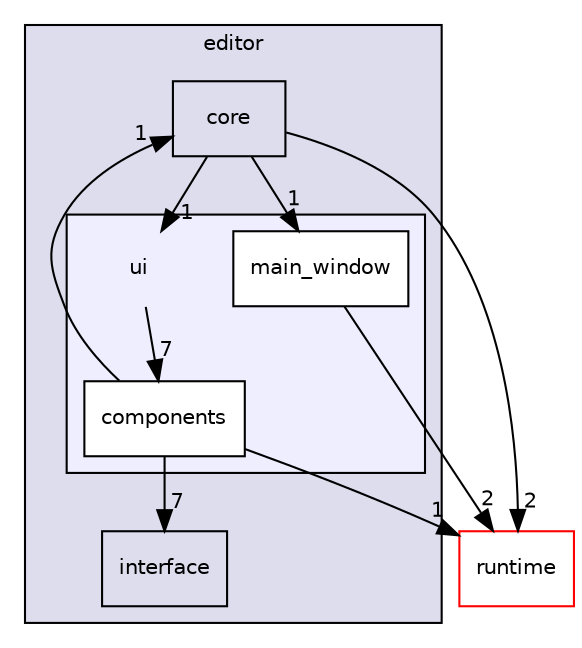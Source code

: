 digraph "engine/editor/ui" {
  compound=true
  node [ fontsize="10", fontname="Helvetica"];
  edge [ labelfontsize="10", labelfontname="Helvetica"];
  subgraph clusterdir_d1aad10e1c648a0ada8a94a1ff7611ce {
    graph [ bgcolor="#ddddee", pencolor="black", label="editor" fontname="Helvetica", fontsize="10", URL="dir_d1aad10e1c648a0ada8a94a1ff7611ce.html"]
  dir_357b581bf03dffd8ee2517c634a4f7f9 [shape=box label="interface" URL="dir_357b581bf03dffd8ee2517c634a4f7f9.html"];
  dir_68d6a7abddc01fabacb6f229ef013b0e [shape=box label="core" URL="dir_68d6a7abddc01fabacb6f229ef013b0e.html"];
  subgraph clusterdir_0d5edcbdfb88f6fb7e6433da08e1ca69 {
    graph [ bgcolor="#eeeeff", pencolor="black", label="" URL="dir_0d5edcbdfb88f6fb7e6433da08e1ca69.html"];
    dir_0d5edcbdfb88f6fb7e6433da08e1ca69 [shape=plaintext label="ui"];
  dir_56e768b79572d2e98efb680403656294 [shape=box label="components" fillcolor="white" style="filled" URL="dir_56e768b79572d2e98efb680403656294.html"];
  dir_a27f8b80e4b8b97bb9e2793e892dea11 [shape=box label="main_window" fillcolor="white" style="filled" URL="dir_a27f8b80e4b8b97bb9e2793e892dea11.html"];
  }
  }
  dir_ccefa4bb736f38ca0efc8c5e8641d48d [shape=box label="runtime" fillcolor="white" style="filled" color="red" URL="dir_ccefa4bb736f38ca0efc8c5e8641d48d.html"];
  dir_56e768b79572d2e98efb680403656294->dir_357b581bf03dffd8ee2517c634a4f7f9 [headlabel="7", labeldistance=1.5 headhref="dir_000007_000005.html"];
  dir_56e768b79572d2e98efb680403656294->dir_68d6a7abddc01fabacb6f229ef013b0e [headlabel="1", labeldistance=1.5 headhref="dir_000007_000004.html"];
  dir_56e768b79572d2e98efb680403656294->dir_ccefa4bb736f38ca0efc8c5e8641d48d [headlabel="1", labeldistance=1.5 headhref="dir_000007_000009.html"];
  dir_a27f8b80e4b8b97bb9e2793e892dea11->dir_ccefa4bb736f38ca0efc8c5e8641d48d [headlabel="2", labeldistance=1.5 headhref="dir_000008_000009.html"];
  dir_0d5edcbdfb88f6fb7e6433da08e1ca69->dir_56e768b79572d2e98efb680403656294 [headlabel="7", labeldistance=1.5 headhref="dir_000006_000007.html"];
  dir_68d6a7abddc01fabacb6f229ef013b0e->dir_0d5edcbdfb88f6fb7e6433da08e1ca69 [headlabel="1", labeldistance=1.5 headhref="dir_000004_000006.html"];
  dir_68d6a7abddc01fabacb6f229ef013b0e->dir_a27f8b80e4b8b97bb9e2793e892dea11 [headlabel="1", labeldistance=1.5 headhref="dir_000004_000008.html"];
  dir_68d6a7abddc01fabacb6f229ef013b0e->dir_ccefa4bb736f38ca0efc8c5e8641d48d [headlabel="2", labeldistance=1.5 headhref="dir_000004_000009.html"];
}
